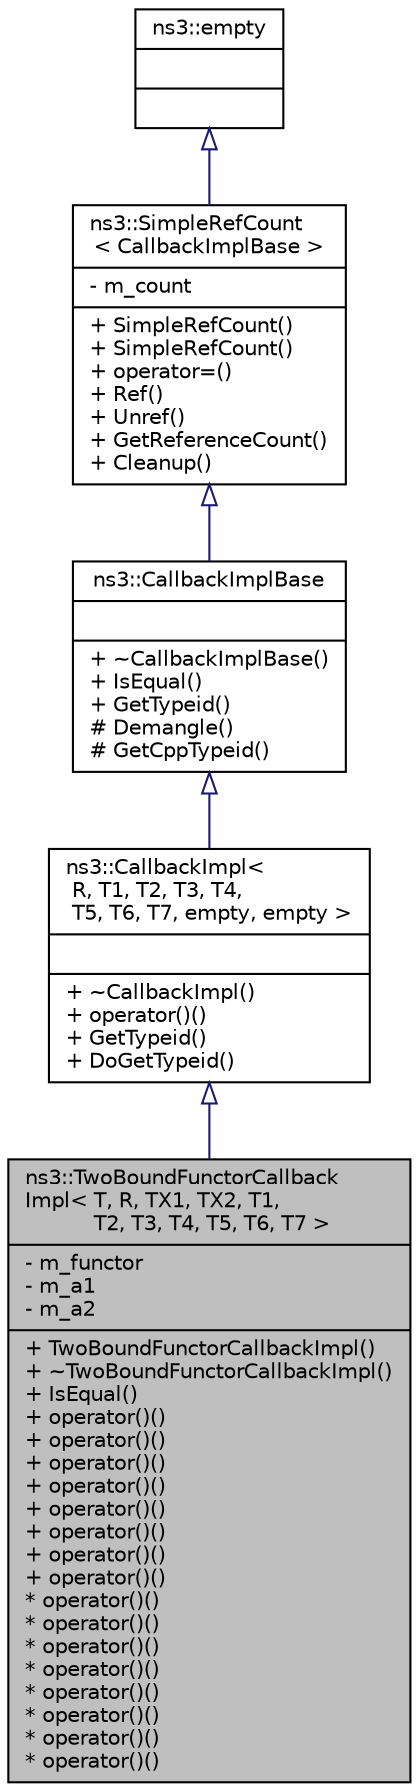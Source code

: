 digraph "ns3::TwoBoundFunctorCallbackImpl&lt; T, R, TX1, TX2, T1, T2, T3, T4, T5, T6, T7 &gt;"
{
  edge [fontname="Helvetica",fontsize="10",labelfontname="Helvetica",labelfontsize="10"];
  node [fontname="Helvetica",fontsize="10",shape=record];
  Node1 [label="{ns3::TwoBoundFunctorCallback\lImpl\< T, R, TX1, TX2, T1,\l T2, T3, T4, T5, T6, T7 \>\n|- m_functor\l- m_a1\l- m_a2\l|+ TwoBoundFunctorCallbackImpl()\l+ ~TwoBoundFunctorCallbackImpl()\l+ IsEqual()\l+ operator()()\l+ operator()()\l+ operator()()\l+ operator()()\l+ operator()()\l+ operator()()\l+ operator()()\l+ operator()()\l* operator()()\l* operator()()\l* operator()()\l* operator()()\l* operator()()\l* operator()()\l* operator()()\l* operator()()\l}",height=0.2,width=0.4,color="black", fillcolor="grey75", style="filled", fontcolor="black"];
  Node2 -> Node1 [dir="back",color="midnightblue",fontsize="10",style="solid",arrowtail="onormal"];
  Node2 [label="{ns3::CallbackImpl\<\l R, T1, T2, T3, T4,\l T5, T6, T7, empty, empty \>\n||+ ~CallbackImpl()\l+ operator()()\l+ GetTypeid()\l+ DoGetTypeid()\l}",height=0.2,width=0.4,color="black", fillcolor="white", style="filled",URL="$d0/dea/classns3_1_1CallbackImpl_3_01R_00_01T1_00_01T2_00_01T3_00_01T4_00_01T5_00_01T6_00_01T7_00_01empty_00_01empty_01_4.html"];
  Node3 -> Node2 [dir="back",color="midnightblue",fontsize="10",style="solid",arrowtail="onormal"];
  Node3 [label="{ns3::CallbackImplBase\n||+ ~CallbackImplBase()\l+ IsEqual()\l+ GetTypeid()\l# Demangle()\l# GetCppTypeid()\l}",height=0.2,width=0.4,color="black", fillcolor="white", style="filled",URL="$d3/dfa/classns3_1_1CallbackImplBase.html"];
  Node4 -> Node3 [dir="back",color="midnightblue",fontsize="10",style="solid",arrowtail="onormal"];
  Node4 [label="{ns3::SimpleRefCount\l\< CallbackImplBase \>\n|- m_count\l|+ SimpleRefCount()\l+ SimpleRefCount()\l+ operator=()\l+ Ref()\l+ Unref()\l+ GetReferenceCount()\l+ Cleanup()\l}",height=0.2,width=0.4,color="black", fillcolor="white", style="filled",URL="$da/da1/classns3_1_1SimpleRefCount.html"];
  Node5 -> Node4 [dir="back",color="midnightblue",fontsize="10",style="solid",arrowtail="onormal"];
  Node5 [label="{ns3::empty\n||}",height=0.2,width=0.4,color="black", fillcolor="white", style="filled",URL="$d9/d6a/classns3_1_1empty.html",tooltip="make Callback use a separate empty type "];
}
